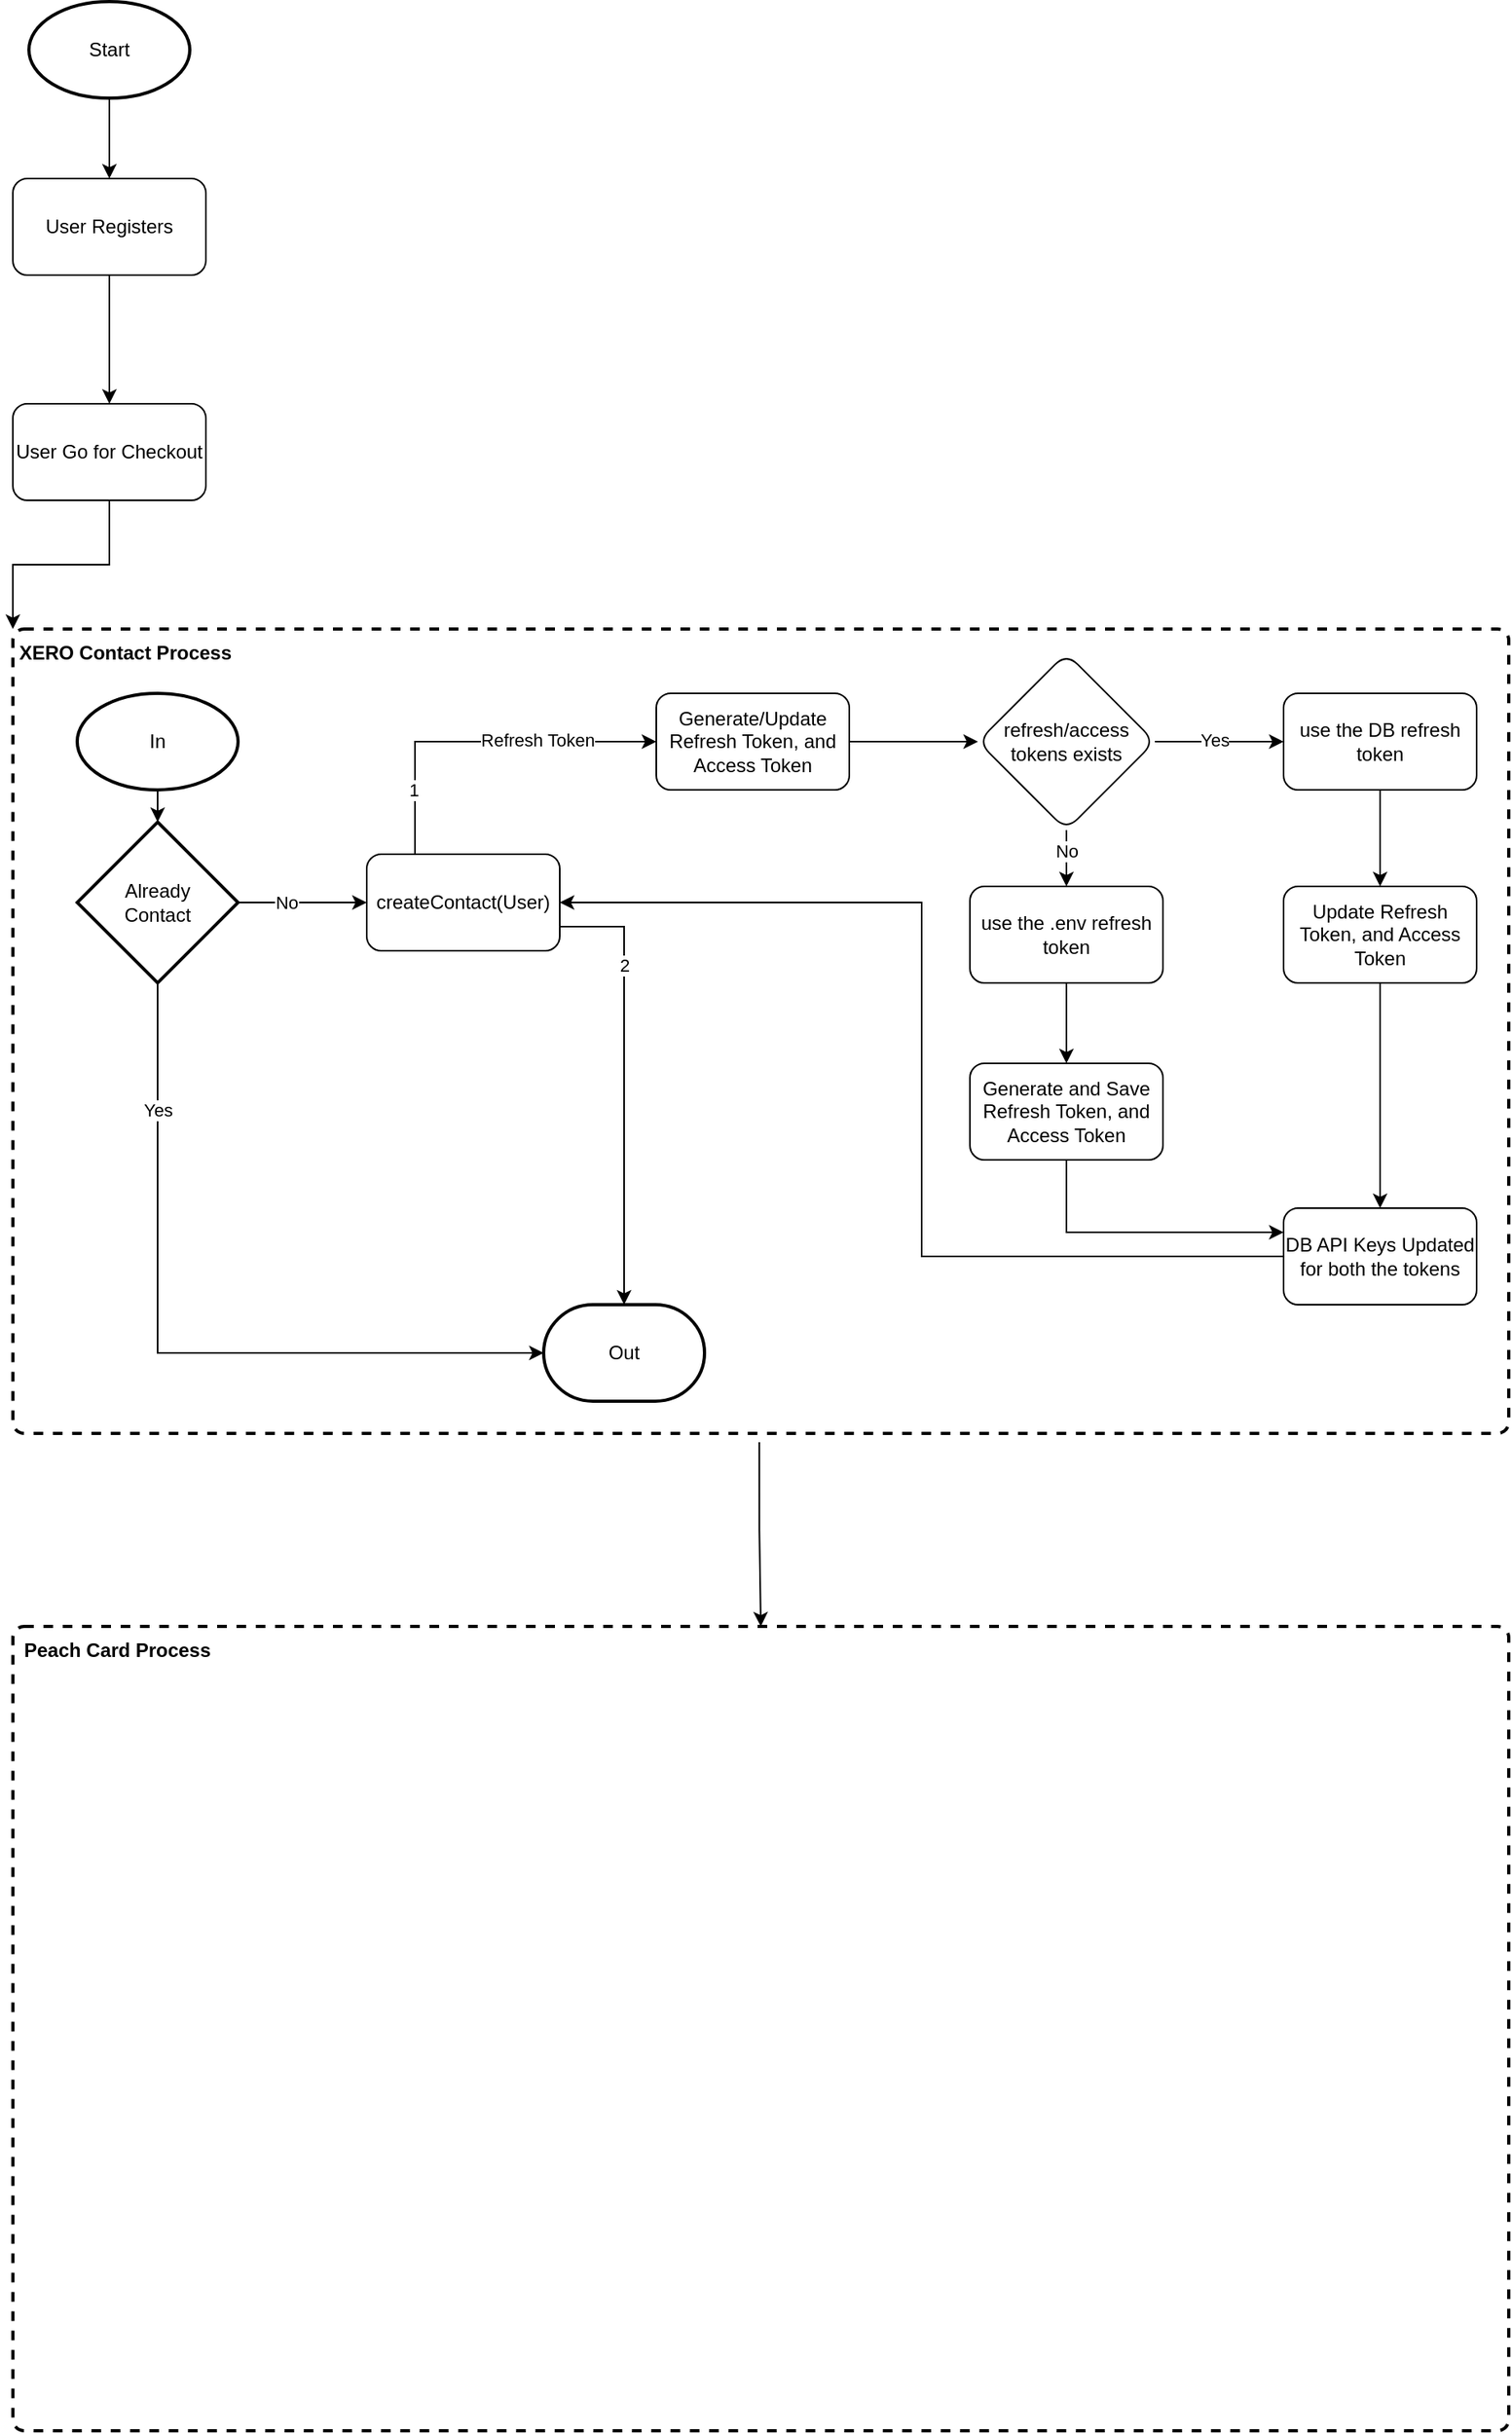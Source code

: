 <mxfile version="23.1.7" type="github">
  <diagram name="Page-1" id="QKl11aqFRnratIF972Ye">
    <mxGraphModel dx="956" dy="497" grid="1" gridSize="10" guides="1" tooltips="1" connect="1" arrows="1" fold="1" page="0" pageScale="1" pageWidth="850" pageHeight="1100" math="0" shadow="0">
      <root>
        <mxCell id="0" />
        <mxCell id="1" parent="0" />
        <mxCell id="nfiHLe1KQ1GddXlXC8Ru-7" value="" style="rounded=1;whiteSpace=wrap;html=1;absoluteArcSize=1;arcSize=14;strokeWidth=2;dashed=1;fillColor=none;" vertex="1" parent="1">
          <mxGeometry x="40" y="440" width="930" height="500" as="geometry" />
        </mxCell>
        <mxCell id="nfiHLe1KQ1GddXlXC8Ru-4" value="" style="edgeStyle=orthogonalEdgeStyle;rounded=0;orthogonalLoop=1;jettySize=auto;html=1;" edge="1" parent="1" source="nfiHLe1KQ1GddXlXC8Ru-1" target="nfiHLe1KQ1GddXlXC8Ru-3">
          <mxGeometry relative="1" as="geometry" />
        </mxCell>
        <mxCell id="nfiHLe1KQ1GddXlXC8Ru-1" value="User Registers" style="rounded=1;whiteSpace=wrap;html=1;" vertex="1" parent="1">
          <mxGeometry x="40" y="160" width="120" height="60" as="geometry" />
        </mxCell>
        <mxCell id="nfiHLe1KQ1GddXlXC8Ru-74" style="edgeStyle=orthogonalEdgeStyle;rounded=0;orthogonalLoop=1;jettySize=auto;html=1;exitX=0.5;exitY=1;exitDx=0;exitDy=0;exitPerimeter=0;entryX=0.5;entryY=0;entryDx=0;entryDy=0;" edge="1" parent="1" source="nfiHLe1KQ1GddXlXC8Ru-2" target="nfiHLe1KQ1GddXlXC8Ru-1">
          <mxGeometry relative="1" as="geometry" />
        </mxCell>
        <mxCell id="nfiHLe1KQ1GddXlXC8Ru-2" value="Start" style="strokeWidth=2;html=1;shape=mxgraph.flowchart.start_1;whiteSpace=wrap;" vertex="1" parent="1">
          <mxGeometry x="50" y="50" width="100" height="60" as="geometry" />
        </mxCell>
        <mxCell id="nfiHLe1KQ1GddXlXC8Ru-8" style="edgeStyle=orthogonalEdgeStyle;rounded=0;orthogonalLoop=1;jettySize=auto;html=1;exitX=0.5;exitY=1;exitDx=0;exitDy=0;entryX=0;entryY=0;entryDx=0;entryDy=0;" edge="1" parent="1" source="nfiHLe1KQ1GddXlXC8Ru-3" target="nfiHLe1KQ1GddXlXC8Ru-7">
          <mxGeometry relative="1" as="geometry" />
        </mxCell>
        <mxCell id="nfiHLe1KQ1GddXlXC8Ru-3" value="User Go for Checkout" style="rounded=1;whiteSpace=wrap;html=1;" vertex="1" parent="1">
          <mxGeometry x="40" y="300" width="120" height="60" as="geometry" />
        </mxCell>
        <mxCell id="nfiHLe1KQ1GddXlXC8Ru-23" style="edgeStyle=orthogonalEdgeStyle;rounded=0;orthogonalLoop=1;jettySize=auto;html=1;entryX=0.5;entryY=0;entryDx=0;entryDy=0;exitX=0.499;exitY=1.011;exitDx=0;exitDy=0;exitPerimeter=0;" edge="1" parent="1" source="nfiHLe1KQ1GddXlXC8Ru-7" target="nfiHLe1KQ1GddXlXC8Ru-12">
          <mxGeometry relative="1" as="geometry">
            <mxPoint x="420" y="950" as="sourcePoint" />
          </mxGeometry>
        </mxCell>
        <mxCell id="nfiHLe1KQ1GddXlXC8Ru-28" style="edgeStyle=orthogonalEdgeStyle;rounded=0;orthogonalLoop=1;jettySize=auto;html=1;exitX=1;exitY=0.5;exitDx=0;exitDy=0;exitPerimeter=0;entryX=0;entryY=0.5;entryDx=0;entryDy=0;" edge="1" parent="1" source="nfiHLe1KQ1GddXlXC8Ru-10" target="nfiHLe1KQ1GddXlXC8Ru-27">
          <mxGeometry relative="1" as="geometry" />
        </mxCell>
        <mxCell id="nfiHLe1KQ1GddXlXC8Ru-58" value="No" style="edgeLabel;html=1;align=center;verticalAlign=middle;resizable=0;points=[];" vertex="1" connectable="0" parent="nfiHLe1KQ1GddXlXC8Ru-28">
          <mxGeometry x="-0.25" relative="1" as="geometry">
            <mxPoint as="offset" />
          </mxGeometry>
        </mxCell>
        <mxCell id="nfiHLe1KQ1GddXlXC8Ru-10" value="Already&lt;br&gt;Contact" style="strokeWidth=2;html=1;shape=mxgraph.flowchart.decision;whiteSpace=wrap;" vertex="1" parent="1">
          <mxGeometry x="80" y="560" width="100" height="100" as="geometry" />
        </mxCell>
        <mxCell id="nfiHLe1KQ1GddXlXC8Ru-14" value="Out" style="strokeWidth=2;html=1;shape=mxgraph.flowchart.terminator;whiteSpace=wrap;" vertex="1" parent="1">
          <mxGeometry x="370" y="860" width="100" height="60" as="geometry" />
        </mxCell>
        <mxCell id="nfiHLe1KQ1GddXlXC8Ru-15" style="edgeStyle=orthogonalEdgeStyle;rounded=0;orthogonalLoop=1;jettySize=auto;html=1;exitX=0.5;exitY=1;exitDx=0;exitDy=0;exitPerimeter=0;entryX=0;entryY=0.5;entryDx=0;entryDy=0;entryPerimeter=0;" edge="1" parent="1" source="nfiHLe1KQ1GddXlXC8Ru-10" target="nfiHLe1KQ1GddXlXC8Ru-14">
          <mxGeometry relative="1" as="geometry" />
        </mxCell>
        <mxCell id="nfiHLe1KQ1GddXlXC8Ru-57" value="Yes" style="edgeLabel;html=1;align=center;verticalAlign=middle;resizable=0;points=[];" vertex="1" connectable="0" parent="nfiHLe1KQ1GddXlXC8Ru-15">
          <mxGeometry x="-0.664" relative="1" as="geometry">
            <mxPoint as="offset" />
          </mxGeometry>
        </mxCell>
        <mxCell id="nfiHLe1KQ1GddXlXC8Ru-21" value="In" style="strokeWidth=2;html=1;shape=mxgraph.flowchart.start_1;whiteSpace=wrap;" vertex="1" parent="1">
          <mxGeometry x="80" y="480" width="100" height="60" as="geometry" />
        </mxCell>
        <mxCell id="nfiHLe1KQ1GddXlXC8Ru-22" style="edgeStyle=orthogonalEdgeStyle;rounded=0;orthogonalLoop=1;jettySize=auto;html=1;exitX=0.5;exitY=1;exitDx=0;exitDy=0;exitPerimeter=0;entryX=0.5;entryY=0;entryDx=0;entryDy=0;entryPerimeter=0;" edge="1" parent="1" source="nfiHLe1KQ1GddXlXC8Ru-21" target="nfiHLe1KQ1GddXlXC8Ru-10">
          <mxGeometry relative="1" as="geometry" />
        </mxCell>
        <mxCell id="nfiHLe1KQ1GddXlXC8Ru-33" style="edgeStyle=orthogonalEdgeStyle;rounded=0;orthogonalLoop=1;jettySize=auto;html=1;exitX=0.25;exitY=0;exitDx=0;exitDy=0;entryX=0;entryY=0.5;entryDx=0;entryDy=0;" edge="1" parent="1" source="nfiHLe1KQ1GddXlXC8Ru-27" target="nfiHLe1KQ1GddXlXC8Ru-29">
          <mxGeometry relative="1" as="geometry" />
        </mxCell>
        <mxCell id="nfiHLe1KQ1GddXlXC8Ru-34" value="Refresh Token" style="edgeLabel;html=1;align=center;verticalAlign=middle;resizable=0;points=[];" vertex="1" connectable="0" parent="nfiHLe1KQ1GddXlXC8Ru-33">
          <mxGeometry x="0.081" y="-1" relative="1" as="geometry">
            <mxPoint x="27" y="-2" as="offset" />
          </mxGeometry>
        </mxCell>
        <mxCell id="nfiHLe1KQ1GddXlXC8Ru-75" value="1" style="edgeLabel;html=1;align=center;verticalAlign=middle;resizable=0;points=[];" vertex="1" connectable="0" parent="nfiHLe1KQ1GddXlXC8Ru-33">
          <mxGeometry x="-0.634" y="1" relative="1" as="geometry">
            <mxPoint as="offset" />
          </mxGeometry>
        </mxCell>
        <mxCell id="nfiHLe1KQ1GddXlXC8Ru-27" value="createContact(User)" style="rounded=1;whiteSpace=wrap;html=1;" vertex="1" parent="1">
          <mxGeometry x="260" y="580" width="120" height="60" as="geometry" />
        </mxCell>
        <mxCell id="nfiHLe1KQ1GddXlXC8Ru-55" value="" style="edgeStyle=orthogonalEdgeStyle;rounded=0;orthogonalLoop=1;jettySize=auto;html=1;" edge="1" parent="1" source="nfiHLe1KQ1GddXlXC8Ru-29" target="nfiHLe1KQ1GddXlXC8Ru-54">
          <mxGeometry relative="1" as="geometry" />
        </mxCell>
        <mxCell id="nfiHLe1KQ1GddXlXC8Ru-29" value="Generate/Update Refresh Token, and Access Token" style="rounded=1;whiteSpace=wrap;html=1;" vertex="1" parent="1">
          <mxGeometry x="440" y="480" width="120" height="60" as="geometry" />
        </mxCell>
        <mxCell id="nfiHLe1KQ1GddXlXC8Ru-50" value="" style="group" vertex="1" connectable="0" parent="1">
          <mxGeometry x="40" y="1060" width="930" height="500" as="geometry" />
        </mxCell>
        <mxCell id="nfiHLe1KQ1GddXlXC8Ru-12" value="" style="rounded=1;whiteSpace=wrap;html=1;absoluteArcSize=1;arcSize=14;strokeWidth=2;dashed=1;fillColor=none;" vertex="1" parent="nfiHLe1KQ1GddXlXC8Ru-50">
          <mxGeometry width="930.0" height="500" as="geometry" />
        </mxCell>
        <mxCell id="nfiHLe1KQ1GddXlXC8Ru-49" value="Peach Card Process" style="text;html=1;align=center;verticalAlign=middle;whiteSpace=wrap;rounded=0;fontStyle=1" vertex="1" parent="nfiHLe1KQ1GddXlXC8Ru-50">
          <mxGeometry width="130" height="30" as="geometry" />
        </mxCell>
        <mxCell id="nfiHLe1KQ1GddXlXC8Ru-48" value="XERO Contact Process" style="text;html=1;align=center;verticalAlign=middle;whiteSpace=wrap;rounded=0;fontStyle=1" vertex="1" parent="1">
          <mxGeometry x="40" y="440" width="140" height="30" as="geometry" />
        </mxCell>
        <mxCell id="nfiHLe1KQ1GddXlXC8Ru-68" style="edgeStyle=orthogonalEdgeStyle;rounded=0;orthogonalLoop=1;jettySize=auto;html=1;exitX=0.5;exitY=1;exitDx=0;exitDy=0;entryX=0.5;entryY=0;entryDx=0;entryDy=0;" edge="1" parent="1" source="nfiHLe1KQ1GddXlXC8Ru-52" target="nfiHLe1KQ1GddXlXC8Ru-63">
          <mxGeometry relative="1" as="geometry" />
        </mxCell>
        <mxCell id="nfiHLe1KQ1GddXlXC8Ru-52" value="use the DB refresh token" style="rounded=1;whiteSpace=wrap;html=1;" vertex="1" parent="1">
          <mxGeometry x="830" y="480" width="120" height="60" as="geometry" />
        </mxCell>
        <mxCell id="nfiHLe1KQ1GddXlXC8Ru-61" value="" style="edgeStyle=orthogonalEdgeStyle;rounded=0;orthogonalLoop=1;jettySize=auto;html=1;" edge="1" parent="1" source="nfiHLe1KQ1GddXlXC8Ru-54" target="nfiHLe1KQ1GddXlXC8Ru-60">
          <mxGeometry relative="1" as="geometry" />
        </mxCell>
        <mxCell id="nfiHLe1KQ1GddXlXC8Ru-65" value="No" style="edgeLabel;html=1;align=center;verticalAlign=middle;resizable=0;points=[];" vertex="1" connectable="0" parent="nfiHLe1KQ1GddXlXC8Ru-61">
          <mxGeometry x="-0.422" relative="1" as="geometry">
            <mxPoint as="offset" />
          </mxGeometry>
        </mxCell>
        <mxCell id="nfiHLe1KQ1GddXlXC8Ru-64" style="edgeStyle=orthogonalEdgeStyle;rounded=0;orthogonalLoop=1;jettySize=auto;html=1;exitX=1;exitY=0.5;exitDx=0;exitDy=0;entryX=0;entryY=0.5;entryDx=0;entryDy=0;" edge="1" parent="1" source="nfiHLe1KQ1GddXlXC8Ru-54" target="nfiHLe1KQ1GddXlXC8Ru-52">
          <mxGeometry relative="1" as="geometry" />
        </mxCell>
        <mxCell id="nfiHLe1KQ1GddXlXC8Ru-66" value="Yes" style="edgeLabel;html=1;align=center;verticalAlign=middle;resizable=0;points=[];" vertex="1" connectable="0" parent="nfiHLe1KQ1GddXlXC8Ru-64">
          <mxGeometry x="-0.075" y="1" relative="1" as="geometry">
            <mxPoint as="offset" />
          </mxGeometry>
        </mxCell>
        <mxCell id="nfiHLe1KQ1GddXlXC8Ru-54" value="refresh/access tokens exists" style="rhombus;whiteSpace=wrap;html=1;rounded=1;" vertex="1" parent="1">
          <mxGeometry x="640" y="455" width="110" height="110" as="geometry" />
        </mxCell>
        <mxCell id="nfiHLe1KQ1GddXlXC8Ru-67" style="edgeStyle=orthogonalEdgeStyle;rounded=0;orthogonalLoop=1;jettySize=auto;html=1;exitX=0.5;exitY=1;exitDx=0;exitDy=0;" edge="1" parent="1" source="nfiHLe1KQ1GddXlXC8Ru-60" target="nfiHLe1KQ1GddXlXC8Ru-62">
          <mxGeometry relative="1" as="geometry" />
        </mxCell>
        <mxCell id="nfiHLe1KQ1GddXlXC8Ru-60" value="use the .env refresh token" style="whiteSpace=wrap;html=1;rounded=1;" vertex="1" parent="1">
          <mxGeometry x="635" y="600" width="120" height="60" as="geometry" />
        </mxCell>
        <mxCell id="nfiHLe1KQ1GddXlXC8Ru-71" style="edgeStyle=orthogonalEdgeStyle;rounded=0;orthogonalLoop=1;jettySize=auto;html=1;exitX=0.5;exitY=1;exitDx=0;exitDy=0;entryX=0;entryY=0.25;entryDx=0;entryDy=0;" edge="1" parent="1" source="nfiHLe1KQ1GddXlXC8Ru-62" target="nfiHLe1KQ1GddXlXC8Ru-69">
          <mxGeometry relative="1" as="geometry" />
        </mxCell>
        <mxCell id="nfiHLe1KQ1GddXlXC8Ru-62" value="Generate and Save Refresh Token, and Access Token" style="rounded=1;whiteSpace=wrap;html=1;" vertex="1" parent="1">
          <mxGeometry x="635" y="710" width="120" height="60" as="geometry" />
        </mxCell>
        <mxCell id="nfiHLe1KQ1GddXlXC8Ru-70" style="edgeStyle=orthogonalEdgeStyle;rounded=0;orthogonalLoop=1;jettySize=auto;html=1;exitX=0.5;exitY=1;exitDx=0;exitDy=0;entryX=0.5;entryY=0;entryDx=0;entryDy=0;" edge="1" parent="1" source="nfiHLe1KQ1GddXlXC8Ru-63" target="nfiHLe1KQ1GddXlXC8Ru-69">
          <mxGeometry relative="1" as="geometry" />
        </mxCell>
        <mxCell id="nfiHLe1KQ1GddXlXC8Ru-63" value="Update Refresh Token, and Access Token" style="rounded=1;whiteSpace=wrap;html=1;" vertex="1" parent="1">
          <mxGeometry x="830" y="600" width="120" height="60" as="geometry" />
        </mxCell>
        <mxCell id="nfiHLe1KQ1GddXlXC8Ru-72" style="edgeStyle=orthogonalEdgeStyle;rounded=0;orthogonalLoop=1;jettySize=auto;html=1;exitX=0;exitY=0.5;exitDx=0;exitDy=0;entryX=1;entryY=0.5;entryDx=0;entryDy=0;" edge="1" parent="1" source="nfiHLe1KQ1GddXlXC8Ru-69" target="nfiHLe1KQ1GddXlXC8Ru-27">
          <mxGeometry relative="1" as="geometry">
            <Array as="points">
              <mxPoint x="605" y="830" />
              <mxPoint x="605" y="610" />
            </Array>
          </mxGeometry>
        </mxCell>
        <mxCell id="nfiHLe1KQ1GddXlXC8Ru-69" value="DB API Keys Updated for both the tokens" style="rounded=1;whiteSpace=wrap;html=1;" vertex="1" parent="1">
          <mxGeometry x="830" y="800" width="120" height="60" as="geometry" />
        </mxCell>
        <mxCell id="nfiHLe1KQ1GddXlXC8Ru-73" style="edgeStyle=orthogonalEdgeStyle;rounded=0;orthogonalLoop=1;jettySize=auto;html=1;exitX=1;exitY=0.75;exitDx=0;exitDy=0;entryX=0.5;entryY=0;entryDx=0;entryDy=0;entryPerimeter=0;" edge="1" parent="1" source="nfiHLe1KQ1GddXlXC8Ru-27" target="nfiHLe1KQ1GddXlXC8Ru-14">
          <mxGeometry relative="1" as="geometry" />
        </mxCell>
        <mxCell id="nfiHLe1KQ1GddXlXC8Ru-76" value="2" style="edgeLabel;html=1;align=center;verticalAlign=middle;resizable=0;points=[];" vertex="1" connectable="0" parent="nfiHLe1KQ1GddXlXC8Ru-73">
          <mxGeometry x="-0.539" relative="1" as="geometry">
            <mxPoint as="offset" />
          </mxGeometry>
        </mxCell>
      </root>
    </mxGraphModel>
  </diagram>
</mxfile>
